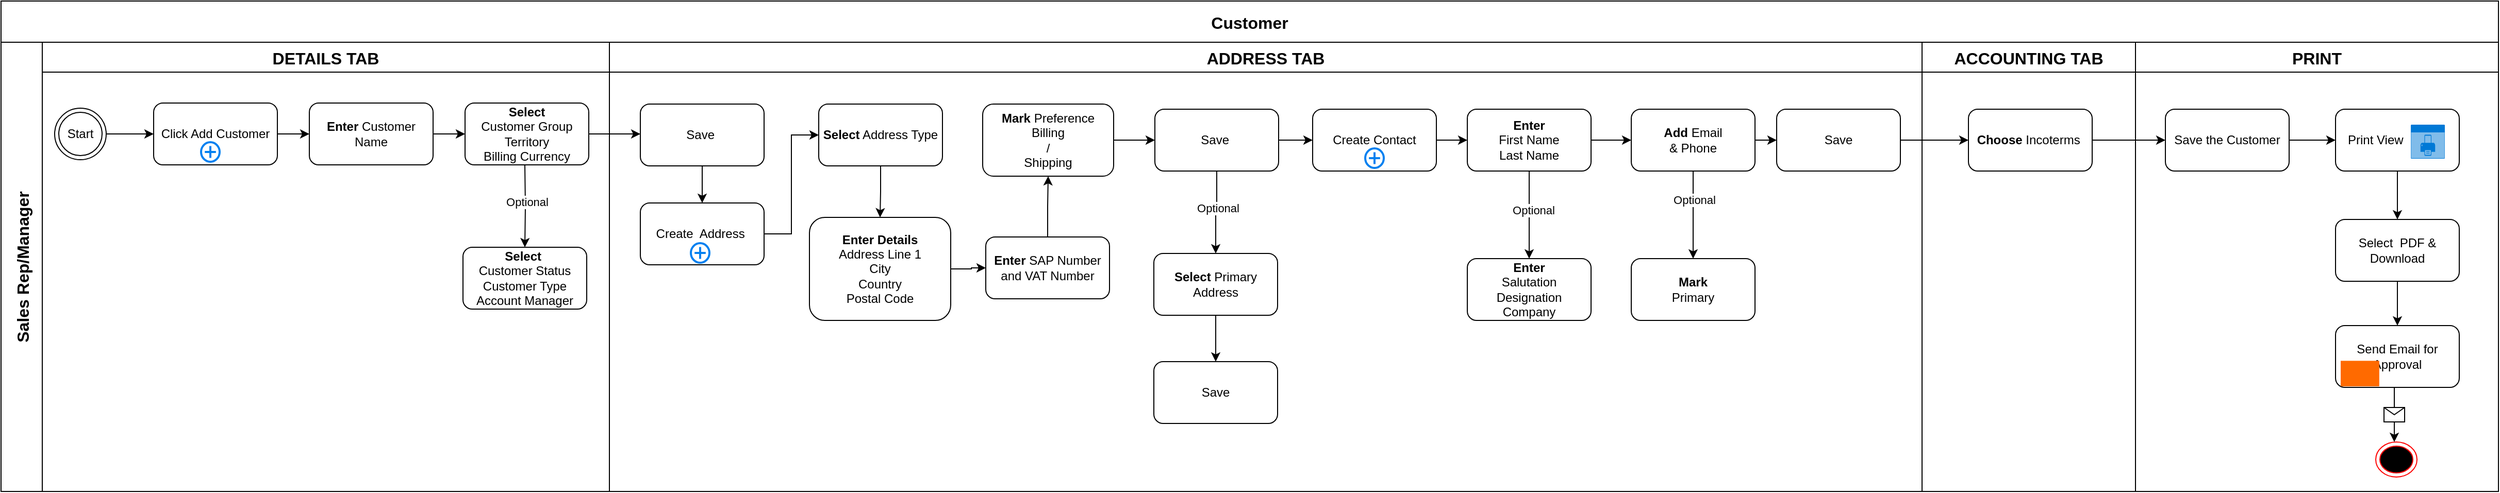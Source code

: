 <mxfile version="28.0.6">
  <diagram name="Page-1" id="DC7YIubZ44iMNXCuPgpX">
    <mxGraphModel dx="981" dy="489" grid="1" gridSize="10" guides="1" tooltips="1" connect="1" arrows="1" fold="1" page="1" pageScale="1" pageWidth="1400" pageHeight="850" math="0" shadow="0">
      <root>
        <mxCell id="0" />
        <mxCell id="1" parent="0" />
        <mxCell id="7h-a7AoHDaQ5-l8UsL0Z-1" value="Customer" style="shape=table;childLayout=tableLayout;startSize=40;collapsible=0;recursiveResize=0;expand=0;fontSize=16;fontStyle=1;points=[[0,0,0,0,0],[0,0.25,0,0,0],[0,0.5,0,0,0],[0,0.75,0,0,0],[0,1,0,0,0],[0.25,0,0,0,0],[0.25,1,0,0,0],[0.5,0,0,0,0],[0.5,1,0,0,0],[0.75,0,0,0,0],[0.75,1,0,0,0],[1,0,0,0,0],[1,0.25,0,0,0],[1,0.5,0,0,0],[1,0.75,0,0,0],[1,1,0,0,0]];" parent="1" vertex="1">
          <mxGeometry x="438" y="291" width="2422" height="476" as="geometry" />
        </mxCell>
        <mxCell id="7h-a7AoHDaQ5-l8UsL0Z-2" value="Sales Rep/Manager" style="shape=tableRow;horizontal=0;swimlaneHead=0;swimlaneBody=0;top=0;left=0;strokeColor=inherit;bottom=0;right=0;dropTarget=0;fontStyle=1;fillColor=none;points=[[0,0.5],[1,0.5]];portConstraint=eastwest;startSize=40;collapsible=0;recursiveResize=0;expand=0;fontSize=16;" parent="7h-a7AoHDaQ5-l8UsL0Z-1" vertex="1">
          <mxGeometry y="40" width="2422" height="436" as="geometry" />
        </mxCell>
        <mxCell id="7h-a7AoHDaQ5-l8UsL0Z-3" value="DETAILS TAB" style="swimlane;swimlaneHead=0;swimlaneBody=0;fontStyle=1;strokeColor=inherit;connectable=0;fillColor=none;startSize=29;collapsible=0;recursiveResize=0;expand=0;fontSize=16;" parent="7h-a7AoHDaQ5-l8UsL0Z-2" vertex="1">
          <mxGeometry x="40" width="550" height="436" as="geometry">
            <mxRectangle width="550" height="436" as="alternateBounds" />
          </mxGeometry>
        </mxCell>
        <mxCell id="7h-a7AoHDaQ5-l8UsL0Z-67" value="&lt;b&gt;Select&lt;/b&gt;&lt;div&gt;Customer Group&lt;/div&gt;&lt;div&gt;Territory&lt;/div&gt;&lt;div&gt;Billing Currency&lt;/div&gt;" style="rounded=1;whiteSpace=wrap;html=1;" parent="7h-a7AoHDaQ5-l8UsL0Z-3" vertex="1">
          <mxGeometry x="410" y="59" width="120" height="60" as="geometry" />
        </mxCell>
        <mxCell id="7h-a7AoHDaQ5-l8UsL0Z-26" value="&lt;b&gt;Enter&lt;/b&gt; Customer Name" style="rounded=1;whiteSpace=wrap;html=1;" parent="7h-a7AoHDaQ5-l8UsL0Z-3" vertex="1">
          <mxGeometry x="259" y="59" width="120" height="60" as="geometry" />
        </mxCell>
        <mxCell id="7h-a7AoHDaQ5-l8UsL0Z-68" style="edgeStyle=orthogonalEdgeStyle;rounded=0;orthogonalLoop=1;jettySize=auto;html=1;exitX=1;exitY=0.5;exitDx=0;exitDy=0;entryX=0;entryY=0.5;entryDx=0;entryDy=0;" parent="7h-a7AoHDaQ5-l8UsL0Z-3" source="7h-a7AoHDaQ5-l8UsL0Z-26" target="7h-a7AoHDaQ5-l8UsL0Z-67" edge="1">
          <mxGeometry relative="1" as="geometry" />
        </mxCell>
        <mxCell id="7h-a7AoHDaQ5-l8UsL0Z-23" value="" style="edgeStyle=orthogonalEdgeStyle;rounded=0;orthogonalLoop=1;jettySize=auto;html=1;" parent="7h-a7AoHDaQ5-l8UsL0Z-3" source="7h-a7AoHDaQ5-l8UsL0Z-24" target="7h-a7AoHDaQ5-l8UsL0Z-26" edge="1">
          <mxGeometry relative="1" as="geometry" />
        </mxCell>
        <mxCell id="wCeL4kLgUL-m2mjfKSue-114" value="" style="edgeStyle=orthogonalEdgeStyle;rounded=0;orthogonalLoop=1;jettySize=auto;html=1;" parent="7h-a7AoHDaQ5-l8UsL0Z-3" target="wCeL4kLgUL-m2mjfKSue-116" edge="1">
          <mxGeometry relative="1" as="geometry">
            <mxPoint x="468" y="119" as="sourcePoint" />
          </mxGeometry>
        </mxCell>
        <mxCell id="wCeL4kLgUL-m2mjfKSue-115" value="Optional" style="edgeLabel;html=1;align=center;verticalAlign=middle;resizable=0;points=[];" parent="wCeL4kLgUL-m2mjfKSue-114" vertex="1" connectable="0">
          <mxGeometry x="-0.119" y="1" relative="1" as="geometry">
            <mxPoint as="offset" />
          </mxGeometry>
        </mxCell>
        <mxCell id="wCeL4kLgUL-m2mjfKSue-116" value="&lt;b&gt;Select&lt;/b&gt;&amp;nbsp;&lt;br&gt;Customer Status&lt;br&gt;Customer Type&lt;br&gt;Account Manager" style="rounded=1;whiteSpace=wrap;html=1;" parent="7h-a7AoHDaQ5-l8UsL0Z-3" vertex="1">
          <mxGeometry x="408" y="199" width="120" height="60" as="geometry" />
        </mxCell>
        <mxCell id="wCeL4kLgUL-m2mjfKSue-130" style="edgeStyle=orthogonalEdgeStyle;rounded=0;orthogonalLoop=1;jettySize=auto;html=1;exitX=1;exitY=0.5;exitDx=0;exitDy=0;entryX=0;entryY=0.5;entryDx=0;entryDy=0;" parent="7h-a7AoHDaQ5-l8UsL0Z-3" source="wCeL4kLgUL-m2mjfKSue-129" target="7h-a7AoHDaQ5-l8UsL0Z-24" edge="1">
          <mxGeometry relative="1" as="geometry" />
        </mxCell>
        <mxCell id="wCeL4kLgUL-m2mjfKSue-129" value="Start" style="ellipse;shape=doubleEllipse;html=1;dashed=0;whiteSpace=wrap;aspect=fixed;" parent="7h-a7AoHDaQ5-l8UsL0Z-3" vertex="1">
          <mxGeometry x="12" y="64" width="50" height="50" as="geometry" />
        </mxCell>
        <mxCell id="mAIw2hDI2z5oGUVy_DWq-48" value="" style="group" vertex="1" connectable="0" parent="7h-a7AoHDaQ5-l8UsL0Z-3">
          <mxGeometry x="108" y="59" width="120" height="60" as="geometry" />
        </mxCell>
        <mxCell id="7h-a7AoHDaQ5-l8UsL0Z-24" value="Click Add Customer" style="rounded=1;whiteSpace=wrap;html=1;" parent="mAIw2hDI2z5oGUVy_DWq-48" vertex="1">
          <mxGeometry width="120" height="60" as="geometry" />
        </mxCell>
        <mxCell id="wCeL4kLgUL-m2mjfKSue-133" value="" style="html=1;verticalLabelPosition=bottom;align=center;labelBackgroundColor=#ffffff;verticalAlign=top;strokeWidth=2;strokeColor=#0080F0;shadow=0;dashed=0;shape=mxgraph.ios7.icons.add;" parent="mAIw2hDI2z5oGUVy_DWq-48" vertex="1">
          <mxGeometry x="46" y="38" width="18" height="19" as="geometry" />
        </mxCell>
        <mxCell id="7h-a7AoHDaQ5-l8UsL0Z-4" value="ADDRESS TAB" style="swimlane;swimlaneHead=0;swimlaneBody=0;fontStyle=1;strokeColor=inherit;connectable=0;fillColor=none;startSize=29;collapsible=0;recursiveResize=0;expand=0;fontSize=16;" parent="7h-a7AoHDaQ5-l8UsL0Z-2" vertex="1">
          <mxGeometry x="590" width="1273" height="436" as="geometry">
            <mxRectangle width="1273" height="436" as="alternateBounds" />
          </mxGeometry>
        </mxCell>
        <mxCell id="wCeL4kLgUL-m2mjfKSue-87" style="edgeStyle=orthogonalEdgeStyle;rounded=0;orthogonalLoop=1;jettySize=auto;html=1;exitX=1;exitY=0.5;exitDx=0;exitDy=0;entryX=0;entryY=0.5;entryDx=0;entryDy=0;" parent="7h-a7AoHDaQ5-l8UsL0Z-4" source="7h-a7AoHDaQ5-l8UsL0Z-77" target="wCeL4kLgUL-m2mjfKSue-1" edge="1">
          <mxGeometry relative="1" as="geometry" />
        </mxCell>
        <mxCell id="wCeL4kLgUL-m2mjfKSue-89" style="edgeStyle=orthogonalEdgeStyle;rounded=0;orthogonalLoop=1;jettySize=auto;html=1;exitX=0.5;exitY=1;exitDx=0;exitDy=0;" parent="7h-a7AoHDaQ5-l8UsL0Z-4" source="wCeL4kLgUL-m2mjfKSue-1" target="wCeL4kLgUL-m2mjfKSue-88" edge="1">
          <mxGeometry relative="1" as="geometry" />
        </mxCell>
        <mxCell id="wCeL4kLgUL-m2mjfKSue-1" value="&lt;b&gt;Select&lt;/b&gt; Address Type" style="rounded=1;whiteSpace=wrap;html=1;" parent="7h-a7AoHDaQ5-l8UsL0Z-4" vertex="1">
          <mxGeometry x="203" y="60" width="120" height="60" as="geometry" />
        </mxCell>
        <mxCell id="wCeL4kLgUL-m2mjfKSue-96" value="" style="edgeStyle=orthogonalEdgeStyle;rounded=0;orthogonalLoop=1;jettySize=auto;html=1;" parent="7h-a7AoHDaQ5-l8UsL0Z-4" source="wCeL4kLgUL-m2mjfKSue-31" target="wCeL4kLgUL-m2mjfKSue-95" edge="1">
          <mxGeometry relative="1" as="geometry" />
        </mxCell>
        <mxCell id="wCeL4kLgUL-m2mjfKSue-97" value="Optional" style="edgeLabel;html=1;align=center;verticalAlign=middle;resizable=0;points=[];" parent="wCeL4kLgUL-m2mjfKSue-96" vertex="1" connectable="0">
          <mxGeometry x="-0.119" y="1" relative="1" as="geometry">
            <mxPoint as="offset" />
          </mxGeometry>
        </mxCell>
        <mxCell id="wCeL4kLgUL-m2mjfKSue-103" style="edgeStyle=orthogonalEdgeStyle;rounded=0;orthogonalLoop=1;jettySize=auto;html=1;exitX=1;exitY=0.5;exitDx=0;exitDy=0;entryX=0;entryY=0.5;entryDx=0;entryDy=0;" parent="7h-a7AoHDaQ5-l8UsL0Z-4" source="wCeL4kLgUL-m2mjfKSue-31" target="wCeL4kLgUL-m2mjfKSue-7" edge="1">
          <mxGeometry relative="1" as="geometry" />
        </mxCell>
        <mxCell id="wCeL4kLgUL-m2mjfKSue-92" value="" style="edgeStyle=orthogonalEdgeStyle;rounded=0;orthogonalLoop=1;jettySize=auto;html=1;" parent="7h-a7AoHDaQ5-l8UsL0Z-4" source="wCeL4kLgUL-m2mjfKSue-88" target="wCeL4kLgUL-m2mjfKSue-91" edge="1">
          <mxGeometry relative="1" as="geometry" />
        </mxCell>
        <mxCell id="wCeL4kLgUL-m2mjfKSue-88" value="&lt;div&gt;&lt;b&gt;Enter Details&lt;/b&gt;&lt;/div&gt;&lt;div&gt;Address Line 1&lt;/div&gt;&lt;div&gt;City&lt;/div&gt;&lt;div&gt;Country&lt;/div&gt;&lt;div&gt;Postal Code&lt;/div&gt;" style="rounded=1;whiteSpace=wrap;html=1;" parent="7h-a7AoHDaQ5-l8UsL0Z-4" vertex="1">
          <mxGeometry x="194" y="170" width="137" height="100" as="geometry" />
        </mxCell>
        <mxCell id="wCeL4kLgUL-m2mjfKSue-94" value="" style="edgeStyle=orthogonalEdgeStyle;rounded=0;orthogonalLoop=1;jettySize=auto;html=1;" parent="7h-a7AoHDaQ5-l8UsL0Z-4" source="wCeL4kLgUL-m2mjfKSue-91" target="wCeL4kLgUL-m2mjfKSue-93" edge="1">
          <mxGeometry relative="1" as="geometry" />
        </mxCell>
        <mxCell id="wCeL4kLgUL-m2mjfKSue-91" value="&lt;div&gt;&lt;b&gt;Enter&lt;/b&gt; SAP Number and VAT Number&lt;/div&gt;" style="whiteSpace=wrap;html=1;rounded=1;" parent="7h-a7AoHDaQ5-l8UsL0Z-4" vertex="1">
          <mxGeometry x="365" y="189" width="120" height="60" as="geometry" />
        </mxCell>
        <mxCell id="wCeL4kLgUL-m2mjfKSue-98" style="edgeStyle=orthogonalEdgeStyle;rounded=0;orthogonalLoop=1;jettySize=auto;html=1;exitX=1;exitY=0.5;exitDx=0;exitDy=0;" parent="7h-a7AoHDaQ5-l8UsL0Z-4" source="wCeL4kLgUL-m2mjfKSue-93" target="wCeL4kLgUL-m2mjfKSue-31" edge="1">
          <mxGeometry relative="1" as="geometry" />
        </mxCell>
        <mxCell id="wCeL4kLgUL-m2mjfKSue-93" value="&lt;div&gt;&lt;b&gt;Mark&lt;/b&gt; Preference&lt;/div&gt;&lt;div&gt;Billing&lt;/div&gt;&lt;div&gt;/&lt;/div&gt;&lt;div&gt;Shipping&lt;/div&gt;" style="whiteSpace=wrap;html=1;rounded=1;" parent="7h-a7AoHDaQ5-l8UsL0Z-4" vertex="1">
          <mxGeometry x="362" y="60" width="127" height="70" as="geometry" />
        </mxCell>
        <mxCell id="wCeL4kLgUL-m2mjfKSue-7" value="Create Contact" style="rounded=1;whiteSpace=wrap;html=1;" parent="7h-a7AoHDaQ5-l8UsL0Z-4" vertex="1">
          <mxGeometry x="682.0" y="65" width="120" height="60" as="geometry" />
        </mxCell>
        <mxCell id="wCeL4kLgUL-m2mjfKSue-105" style="edgeStyle=orthogonalEdgeStyle;rounded=0;orthogonalLoop=1;jettySize=auto;html=1;exitX=0.5;exitY=1;exitDx=0;exitDy=0;" parent="7h-a7AoHDaQ5-l8UsL0Z-4" source="wCeL4kLgUL-m2mjfKSue-95" target="wCeL4kLgUL-m2mjfKSue-104" edge="1">
          <mxGeometry relative="1" as="geometry" />
        </mxCell>
        <mxCell id="wCeL4kLgUL-m2mjfKSue-95" value="&lt;b&gt;Select &lt;/b&gt;Primary Address" style="rounded=1;whiteSpace=wrap;html=1;" parent="7h-a7AoHDaQ5-l8UsL0Z-4" vertex="1">
          <mxGeometry x="528" y="205" width="120" height="60" as="geometry" />
        </mxCell>
        <mxCell id="wCeL4kLgUL-m2mjfKSue-101" value="" style="edgeStyle=orthogonalEdgeStyle;rounded=0;orthogonalLoop=1;jettySize=auto;html=1;" parent="7h-a7AoHDaQ5-l8UsL0Z-4" source="wCeL4kLgUL-m2mjfKSue-9" target="wCeL4kLgUL-m2mjfKSue-100" edge="1">
          <mxGeometry relative="1" as="geometry" />
        </mxCell>
        <mxCell id="wCeL4kLgUL-m2mjfKSue-102" value="Optional" style="edgeLabel;html=1;align=center;verticalAlign=middle;resizable=0;points=[];" parent="wCeL4kLgUL-m2mjfKSue-101" vertex="1" connectable="0">
          <mxGeometry x="-0.119" y="4" relative="1" as="geometry">
            <mxPoint as="offset" />
          </mxGeometry>
        </mxCell>
        <mxCell id="wCeL4kLgUL-m2mjfKSue-110" style="edgeStyle=orthogonalEdgeStyle;rounded=0;orthogonalLoop=1;jettySize=auto;html=1;exitX=1;exitY=0.5;exitDx=0;exitDy=0;entryX=0;entryY=0.5;entryDx=0;entryDy=0;" parent="7h-a7AoHDaQ5-l8UsL0Z-4" source="wCeL4kLgUL-m2mjfKSue-9" target="wCeL4kLgUL-m2mjfKSue-106" edge="1">
          <mxGeometry relative="1" as="geometry" />
        </mxCell>
        <mxCell id="wCeL4kLgUL-m2mjfKSue-9" value="&lt;div&gt;&lt;b&gt;Enter&lt;/b&gt;&lt;/div&gt;&lt;div&gt;First Name&lt;/div&gt;&lt;div&gt;Last Name&lt;/div&gt;" style="rounded=1;whiteSpace=wrap;html=1;" parent="7h-a7AoHDaQ5-l8UsL0Z-4" vertex="1">
          <mxGeometry x="832.0" y="65" width="120" height="60" as="geometry" />
        </mxCell>
        <mxCell id="wCeL4kLgUL-m2mjfKSue-10" value="" style="edgeStyle=orthogonalEdgeStyle;rounded=0;orthogonalLoop=1;jettySize=auto;html=1;" parent="7h-a7AoHDaQ5-l8UsL0Z-4" source="wCeL4kLgUL-m2mjfKSue-7" target="wCeL4kLgUL-m2mjfKSue-9" edge="1">
          <mxGeometry relative="1" as="geometry" />
        </mxCell>
        <mxCell id="wCeL4kLgUL-m2mjfKSue-100" value="&lt;div&gt;&lt;b&gt;Enter&lt;/b&gt;&lt;/div&gt;&lt;div&gt;Salutation&lt;/div&gt;&lt;div&gt;Designation&lt;/div&gt;&lt;div&gt;Company&lt;/div&gt;" style="rounded=1;whiteSpace=wrap;html=1;" parent="7h-a7AoHDaQ5-l8UsL0Z-4" vertex="1">
          <mxGeometry x="832.0" y="210" width="120" height="60" as="geometry" />
        </mxCell>
        <mxCell id="wCeL4kLgUL-m2mjfKSue-104" value="Save" style="rounded=1;whiteSpace=wrap;html=1;" parent="7h-a7AoHDaQ5-l8UsL0Z-4" vertex="1">
          <mxGeometry x="528" y="310" width="120" height="60" as="geometry" />
        </mxCell>
        <mxCell id="wCeL4kLgUL-m2mjfKSue-108" value="" style="edgeStyle=orthogonalEdgeStyle;rounded=0;orthogonalLoop=1;jettySize=auto;html=1;" parent="7h-a7AoHDaQ5-l8UsL0Z-4" source="wCeL4kLgUL-m2mjfKSue-106" target="wCeL4kLgUL-m2mjfKSue-107" edge="1">
          <mxGeometry relative="1" as="geometry" />
        </mxCell>
        <mxCell id="wCeL4kLgUL-m2mjfKSue-109" value="Optional" style="edgeLabel;html=1;align=center;verticalAlign=middle;resizable=0;points=[];" parent="wCeL4kLgUL-m2mjfKSue-108" vertex="1" connectable="0">
          <mxGeometry x="-0.338" y="1" relative="1" as="geometry">
            <mxPoint as="offset" />
          </mxGeometry>
        </mxCell>
        <mxCell id="wCeL4kLgUL-m2mjfKSue-112" value="" style="edgeStyle=orthogonalEdgeStyle;rounded=0;orthogonalLoop=1;jettySize=auto;html=1;" parent="7h-a7AoHDaQ5-l8UsL0Z-4" source="wCeL4kLgUL-m2mjfKSue-106" target="wCeL4kLgUL-m2mjfKSue-111" edge="1">
          <mxGeometry relative="1" as="geometry">
            <mxPoint x="1131" y="95.0" as="targetPoint" />
          </mxGeometry>
        </mxCell>
        <mxCell id="wCeL4kLgUL-m2mjfKSue-106" value="&lt;div&gt;&lt;b&gt;&lt;br&gt;Add&amp;nbsp;&lt;/b&gt;Email&lt;/div&gt;&lt;div&gt;&amp;amp; Phone&lt;/div&gt;&lt;div&gt;&lt;br&gt;&lt;/div&gt;" style="rounded=1;whiteSpace=wrap;html=1;" parent="7h-a7AoHDaQ5-l8UsL0Z-4" vertex="1">
          <mxGeometry x="991" y="65" width="120" height="60" as="geometry" />
        </mxCell>
        <mxCell id="wCeL4kLgUL-m2mjfKSue-107" value="&lt;div&gt;&lt;b&gt;Mark&lt;/b&gt;&lt;/div&gt;&lt;div&gt;Primary&lt;/div&gt;" style="rounded=1;whiteSpace=wrap;html=1;" parent="7h-a7AoHDaQ5-l8UsL0Z-4" vertex="1">
          <mxGeometry x="991" y="210" width="120" height="60" as="geometry" />
        </mxCell>
        <mxCell id="wCeL4kLgUL-m2mjfKSue-136" value="" style="html=1;verticalLabelPosition=bottom;align=center;labelBackgroundColor=#ffffff;verticalAlign=top;strokeWidth=2;strokeColor=#0080F0;shadow=0;dashed=0;shape=mxgraph.ios7.icons.add;" parent="7h-a7AoHDaQ5-l8UsL0Z-4" vertex="1">
          <mxGeometry x="733" y="103" width="18" height="19" as="geometry" />
        </mxCell>
        <mxCell id="wCeL4kLgUL-m2mjfKSue-138" value="" style="shape=image;html=1;verticalAlign=top;verticalLabelPosition=bottom;labelBackgroundColor=#ffffff;imageAspect=0;aspect=fixed;image=https://icons.diagrams.net/icon-cache1/One_bit-2016/onebit_34-1106.png" parent="7h-a7AoHDaQ5-l8UsL0Z-4" vertex="1">
          <mxGeometry x="604" y="330.5" width="19" height="19" as="geometry" />
        </mxCell>
        <mxCell id="mAIw2hDI2z5oGUVy_DWq-2" value="" style="group" vertex="1" connectable="0" parent="7h-a7AoHDaQ5-l8UsL0Z-4">
          <mxGeometry x="30" y="156" width="120" height="60" as="geometry" />
        </mxCell>
        <mxCell id="7h-a7AoHDaQ5-l8UsL0Z-77" value="Create&amp;nbsp; Address&amp;nbsp;" style="rounded=1;whiteSpace=wrap;html=1;" parent="mAIw2hDI2z5oGUVy_DWq-2" vertex="1">
          <mxGeometry width="120" height="60" as="geometry" />
        </mxCell>
        <mxCell id="wCeL4kLgUL-m2mjfKSue-134" value="" style="html=1;verticalLabelPosition=bottom;align=center;labelBackgroundColor=#ffffff;verticalAlign=top;strokeWidth=2;strokeColor=#0080F0;shadow=0;dashed=0;shape=mxgraph.ios7.icons.add;" parent="mAIw2hDI2z5oGUVy_DWq-2" vertex="1">
          <mxGeometry x="49" y="39" width="18" height="19" as="geometry" />
        </mxCell>
        <mxCell id="mAIw2hDI2z5oGUVy_DWq-45" style="edgeStyle=orthogonalEdgeStyle;rounded=0;orthogonalLoop=1;jettySize=auto;html=1;exitX=0.5;exitY=1;exitDx=0;exitDy=0;entryX=0.5;entryY=0;entryDx=0;entryDy=0;" edge="1" parent="7h-a7AoHDaQ5-l8UsL0Z-4" source="mAIw2hDI2z5oGUVy_DWq-43" target="7h-a7AoHDaQ5-l8UsL0Z-77">
          <mxGeometry relative="1" as="geometry" />
        </mxCell>
        <mxCell id="mAIw2hDI2z5oGUVy_DWq-49" value="" style="group" vertex="1" connectable="0" parent="7h-a7AoHDaQ5-l8UsL0Z-4">
          <mxGeometry x="30" y="60" width="120" height="60" as="geometry" />
        </mxCell>
        <mxCell id="mAIw2hDI2z5oGUVy_DWq-43" value="Save&amp;nbsp;" style="rounded=1;whiteSpace=wrap;html=1;" vertex="1" parent="mAIw2hDI2z5oGUVy_DWq-49">
          <mxGeometry width="120" height="60" as="geometry" />
        </mxCell>
        <mxCell id="mAIw2hDI2z5oGUVy_DWq-44" value="" style="shape=image;html=1;verticalAlign=top;verticalLabelPosition=bottom;labelBackgroundColor=#ffffff;imageAspect=0;aspect=fixed;image=https://icons.diagrams.net/icon-cache1/One_bit-2016/onebit_34-1106.png" vertex="1" parent="mAIw2hDI2z5oGUVy_DWq-49">
          <mxGeometry x="72" y="20.5" width="19" height="19" as="geometry" />
        </mxCell>
        <mxCell id="mAIw2hDI2z5oGUVy_DWq-50" value="" style="group" vertex="1" connectable="0" parent="7h-a7AoHDaQ5-l8UsL0Z-4">
          <mxGeometry x="529" y="65" width="120" height="60" as="geometry" />
        </mxCell>
        <mxCell id="wCeL4kLgUL-m2mjfKSue-31" value="Save&amp;nbsp;" style="rounded=1;whiteSpace=wrap;html=1;" parent="mAIw2hDI2z5oGUVy_DWq-50" vertex="1">
          <mxGeometry width="120" height="60" as="geometry" />
        </mxCell>
        <mxCell id="wCeL4kLgUL-m2mjfKSue-137" value="" style="shape=image;html=1;verticalAlign=top;verticalLabelPosition=bottom;labelBackgroundColor=#ffffff;imageAspect=0;aspect=fixed;image=https://icons.diagrams.net/icon-cache1/One_bit-2016/onebit_34-1106.png" parent="mAIw2hDI2z5oGUVy_DWq-50" vertex="1">
          <mxGeometry x="75" y="21" width="19" height="19" as="geometry" />
        </mxCell>
        <mxCell id="mAIw2hDI2z5oGUVy_DWq-51" value="" style="group" vertex="1" connectable="0" parent="7h-a7AoHDaQ5-l8UsL0Z-4">
          <mxGeometry x="1132" y="65" width="120" height="60" as="geometry" />
        </mxCell>
        <mxCell id="wCeL4kLgUL-m2mjfKSue-111" value="Save" style="rounded=1;whiteSpace=wrap;html=1;" parent="mAIw2hDI2z5oGUVy_DWq-51" vertex="1">
          <mxGeometry width="120" height="60" as="geometry" />
        </mxCell>
        <mxCell id="wCeL4kLgUL-m2mjfKSue-139" value="" style="shape=image;html=1;verticalAlign=top;verticalLabelPosition=bottom;labelBackgroundColor=#ffffff;imageAspect=0;aspect=fixed;image=https://icons.diagrams.net/icon-cache1/One_bit-2016/onebit_34-1106.png" parent="mAIw2hDI2z5oGUVy_DWq-51" vertex="1">
          <mxGeometry x="76" y="21" width="19" height="19" as="geometry" />
        </mxCell>
        <mxCell id="7h-a7AoHDaQ5-l8UsL0Z-5" value="ACCOUNTING TAB" style="swimlane;swimlaneHead=0;swimlaneBody=0;fontStyle=1;strokeColor=inherit;connectable=0;fillColor=none;startSize=29;collapsible=0;recursiveResize=0;expand=0;fontSize=16;" parent="7h-a7AoHDaQ5-l8UsL0Z-2" vertex="1">
          <mxGeometry x="1863" width="207" height="436" as="geometry">
            <mxRectangle width="207" height="436" as="alternateBounds" />
          </mxGeometry>
        </mxCell>
        <mxCell id="7h-a7AoHDaQ5-l8UsL0Z-6" value="&lt;b&gt;Choose&lt;/b&gt; Incoterms&amp;nbsp;" style="rounded=1;whiteSpace=wrap;html=1;" parent="7h-a7AoHDaQ5-l8UsL0Z-5" vertex="1">
          <mxGeometry x="45" y="65" width="120" height="60" as="geometry" />
        </mxCell>
        <mxCell id="7h-a7AoHDaQ5-l8UsL0Z-7" value="PRINT" style="swimlane;swimlaneHead=0;swimlaneBody=0;fontStyle=1;strokeColor=inherit;connectable=0;fillColor=none;startSize=29;collapsible=0;recursiveResize=0;expand=0;fontSize=16;" parent="7h-a7AoHDaQ5-l8UsL0Z-2" vertex="1">
          <mxGeometry x="2070" width="352" height="436" as="geometry">
            <mxRectangle width="352" height="436" as="alternateBounds" />
          </mxGeometry>
        </mxCell>
        <mxCell id="wCeL4kLgUL-m2mjfKSue-118" value="" style="edgeStyle=orthogonalEdgeStyle;rounded=0;orthogonalLoop=1;jettySize=auto;html=1;" parent="7h-a7AoHDaQ5-l8UsL0Z-7" source="7h-a7AoHDaQ5-l8UsL0Z-10" target="wCeL4kLgUL-m2mjfKSue-117" edge="1">
          <mxGeometry relative="1" as="geometry" />
        </mxCell>
        <mxCell id="7h-a7AoHDaQ5-l8UsL0Z-10" value="Save the Customer" style="rounded=1;whiteSpace=wrap;html=1;" parent="7h-a7AoHDaQ5-l8UsL0Z-7" vertex="1">
          <mxGeometry x="29" y="65" width="120" height="60" as="geometry" />
        </mxCell>
        <mxCell id="wCeL4kLgUL-m2mjfKSue-120" value="" style="edgeStyle=orthogonalEdgeStyle;rounded=0;orthogonalLoop=1;jettySize=auto;html=1;" parent="7h-a7AoHDaQ5-l8UsL0Z-7" source="wCeL4kLgUL-m2mjfKSue-117" target="wCeL4kLgUL-m2mjfKSue-119" edge="1">
          <mxGeometry relative="1" as="geometry" />
        </mxCell>
        <mxCell id="wCeL4kLgUL-m2mjfKSue-117" value="&lt;div align=&quot;left&quot;&gt;&amp;nbsp; &amp;nbsp;Print View&lt;/div&gt;" style="rounded=1;whiteSpace=wrap;html=1;align=left;" parent="7h-a7AoHDaQ5-l8UsL0Z-7" vertex="1">
          <mxGeometry x="194" y="65" width="120" height="60" as="geometry" />
        </mxCell>
        <mxCell id="wCeL4kLgUL-m2mjfKSue-122" value="" style="edgeStyle=orthogonalEdgeStyle;rounded=0;orthogonalLoop=1;jettySize=auto;html=1;" parent="7h-a7AoHDaQ5-l8UsL0Z-7" source="wCeL4kLgUL-m2mjfKSue-119" target="wCeL4kLgUL-m2mjfKSue-121" edge="1">
          <mxGeometry relative="1" as="geometry" />
        </mxCell>
        <mxCell id="wCeL4kLgUL-m2mjfKSue-119" value="Select&amp;nbsp; PDF &amp;amp; Download" style="rounded=1;whiteSpace=wrap;html=1;" parent="7h-a7AoHDaQ5-l8UsL0Z-7" vertex="1">
          <mxGeometry x="194" y="172" width="120" height="60" as="geometry" />
        </mxCell>
        <mxCell id="wCeL4kLgUL-m2mjfKSue-121" value="Send Email for Approval" style="rounded=1;whiteSpace=wrap;html=1;" parent="7h-a7AoHDaQ5-l8UsL0Z-7" vertex="1">
          <mxGeometry x="194" y="275" width="120" height="60" as="geometry" />
        </mxCell>
        <mxCell id="wCeL4kLgUL-m2mjfKSue-127" value="" style="ellipse;html=1;shape=endState;fillColor=#000000;strokeColor=#ff0000;" parent="7h-a7AoHDaQ5-l8UsL0Z-7" vertex="1">
          <mxGeometry x="233" y="388" width="40" height="34" as="geometry" />
        </mxCell>
        <mxCell id="wCeL4kLgUL-m2mjfKSue-140" value="" style="shape=image;html=1;verticalAlign=top;verticalLabelPosition=bottom;labelBackgroundColor=#ffffff;imageAspect=0;aspect=fixed;image=https://icons.diagrams.net/icon-cache1/One_bit-2016/onebit_34-1106.png" parent="7h-a7AoHDaQ5-l8UsL0Z-7" vertex="1">
          <mxGeometry x="79.5" y="106" width="19" height="19" as="geometry" />
        </mxCell>
        <mxCell id="wCeL4kLgUL-m2mjfKSue-142" value="" style="shape=image;html=1;verticalAlign=top;verticalLabelPosition=bottom;labelBackgroundColor=#ffffff;imageAspect=0;aspect=fixed;image=https://icons.diagrams.net/icon-cache1/Computer_and_Web-2849/Download-1349.svg" parent="7h-a7AoHDaQ5-l8UsL0Z-7" vertex="1">
          <mxGeometry x="199" y="197" width="40" height="40" as="geometry" />
        </mxCell>
        <mxCell id="wCeL4kLgUL-m2mjfKSue-143" value="" style="html=1;whiteSpace=wrap;strokeColor=none;fillColor=#0079D6;labelPosition=center;verticalLabelPosition=middle;verticalAlign=top;align=center;fontSize=12;outlineConnect=0;spacingTop=-6;fontColor=#FFFFFF;sketch=0;shape=mxgraph.sitemap.print;" parent="7h-a7AoHDaQ5-l8UsL0Z-7" vertex="1">
          <mxGeometry x="267" y="80" width="33" height="33" as="geometry" />
        </mxCell>
        <mxCell id="wCeL4kLgUL-m2mjfKSue-149" value="" style="endArrow=classic;html=1;rounded=0;" parent="7h-a7AoHDaQ5-l8UsL0Z-7" edge="1">
          <mxGeometry relative="1" as="geometry">
            <mxPoint x="251" y="335" as="sourcePoint" />
            <mxPoint x="251" y="388" as="targetPoint" />
          </mxGeometry>
        </mxCell>
        <mxCell id="wCeL4kLgUL-m2mjfKSue-150" value="" style="shape=message;html=1;outlineConnect=0;" parent="wCeL4kLgUL-m2mjfKSue-149" vertex="1">
          <mxGeometry width="20" height="14" relative="1" as="geometry">
            <mxPoint x="-10" y="-7" as="offset" />
          </mxGeometry>
        </mxCell>
        <mxCell id="wCeL4kLgUL-m2mjfKSue-155" value="" style="points=[];aspect=fixed;html=1;align=center;shadow=0;dashed=0;fillColor=#FF6A00;strokeColor=none;shape=mxgraph.alibaba_cloud.directmail;" parent="7h-a7AoHDaQ5-l8UsL0Z-7" vertex="1">
          <mxGeometry x="199" y="309.2" width="37.41" height="24.8" as="geometry" />
        </mxCell>
        <mxCell id="wCeL4kLgUL-m2mjfKSue-86" style="edgeStyle=orthogonalEdgeStyle;rounded=0;orthogonalLoop=1;jettySize=auto;html=1;exitX=1;exitY=0.5;exitDx=0;exitDy=0;" parent="7h-a7AoHDaQ5-l8UsL0Z-2" source="7h-a7AoHDaQ5-l8UsL0Z-67" edge="1">
          <mxGeometry relative="1" as="geometry">
            <mxPoint x="620" y="89" as="targetPoint" />
          </mxGeometry>
        </mxCell>
        <mxCell id="wCeL4kLgUL-m2mjfKSue-124" style="edgeStyle=orthogonalEdgeStyle;rounded=0;orthogonalLoop=1;jettySize=auto;html=1;exitX=1;exitY=0.5;exitDx=0;exitDy=0;entryX=0;entryY=0.5;entryDx=0;entryDy=0;" parent="7h-a7AoHDaQ5-l8UsL0Z-2" source="wCeL4kLgUL-m2mjfKSue-111" target="7h-a7AoHDaQ5-l8UsL0Z-6" edge="1">
          <mxGeometry relative="1" as="geometry" />
        </mxCell>
        <mxCell id="wCeL4kLgUL-m2mjfKSue-126" style="edgeStyle=orthogonalEdgeStyle;rounded=0;orthogonalLoop=1;jettySize=auto;html=1;exitX=1;exitY=0.5;exitDx=0;exitDy=0;entryX=0;entryY=0.5;entryDx=0;entryDy=0;" parent="7h-a7AoHDaQ5-l8UsL0Z-2" source="7h-a7AoHDaQ5-l8UsL0Z-6" target="7h-a7AoHDaQ5-l8UsL0Z-10" edge="1">
          <mxGeometry relative="1" as="geometry" />
        </mxCell>
      </root>
    </mxGraphModel>
  </diagram>
</mxfile>
